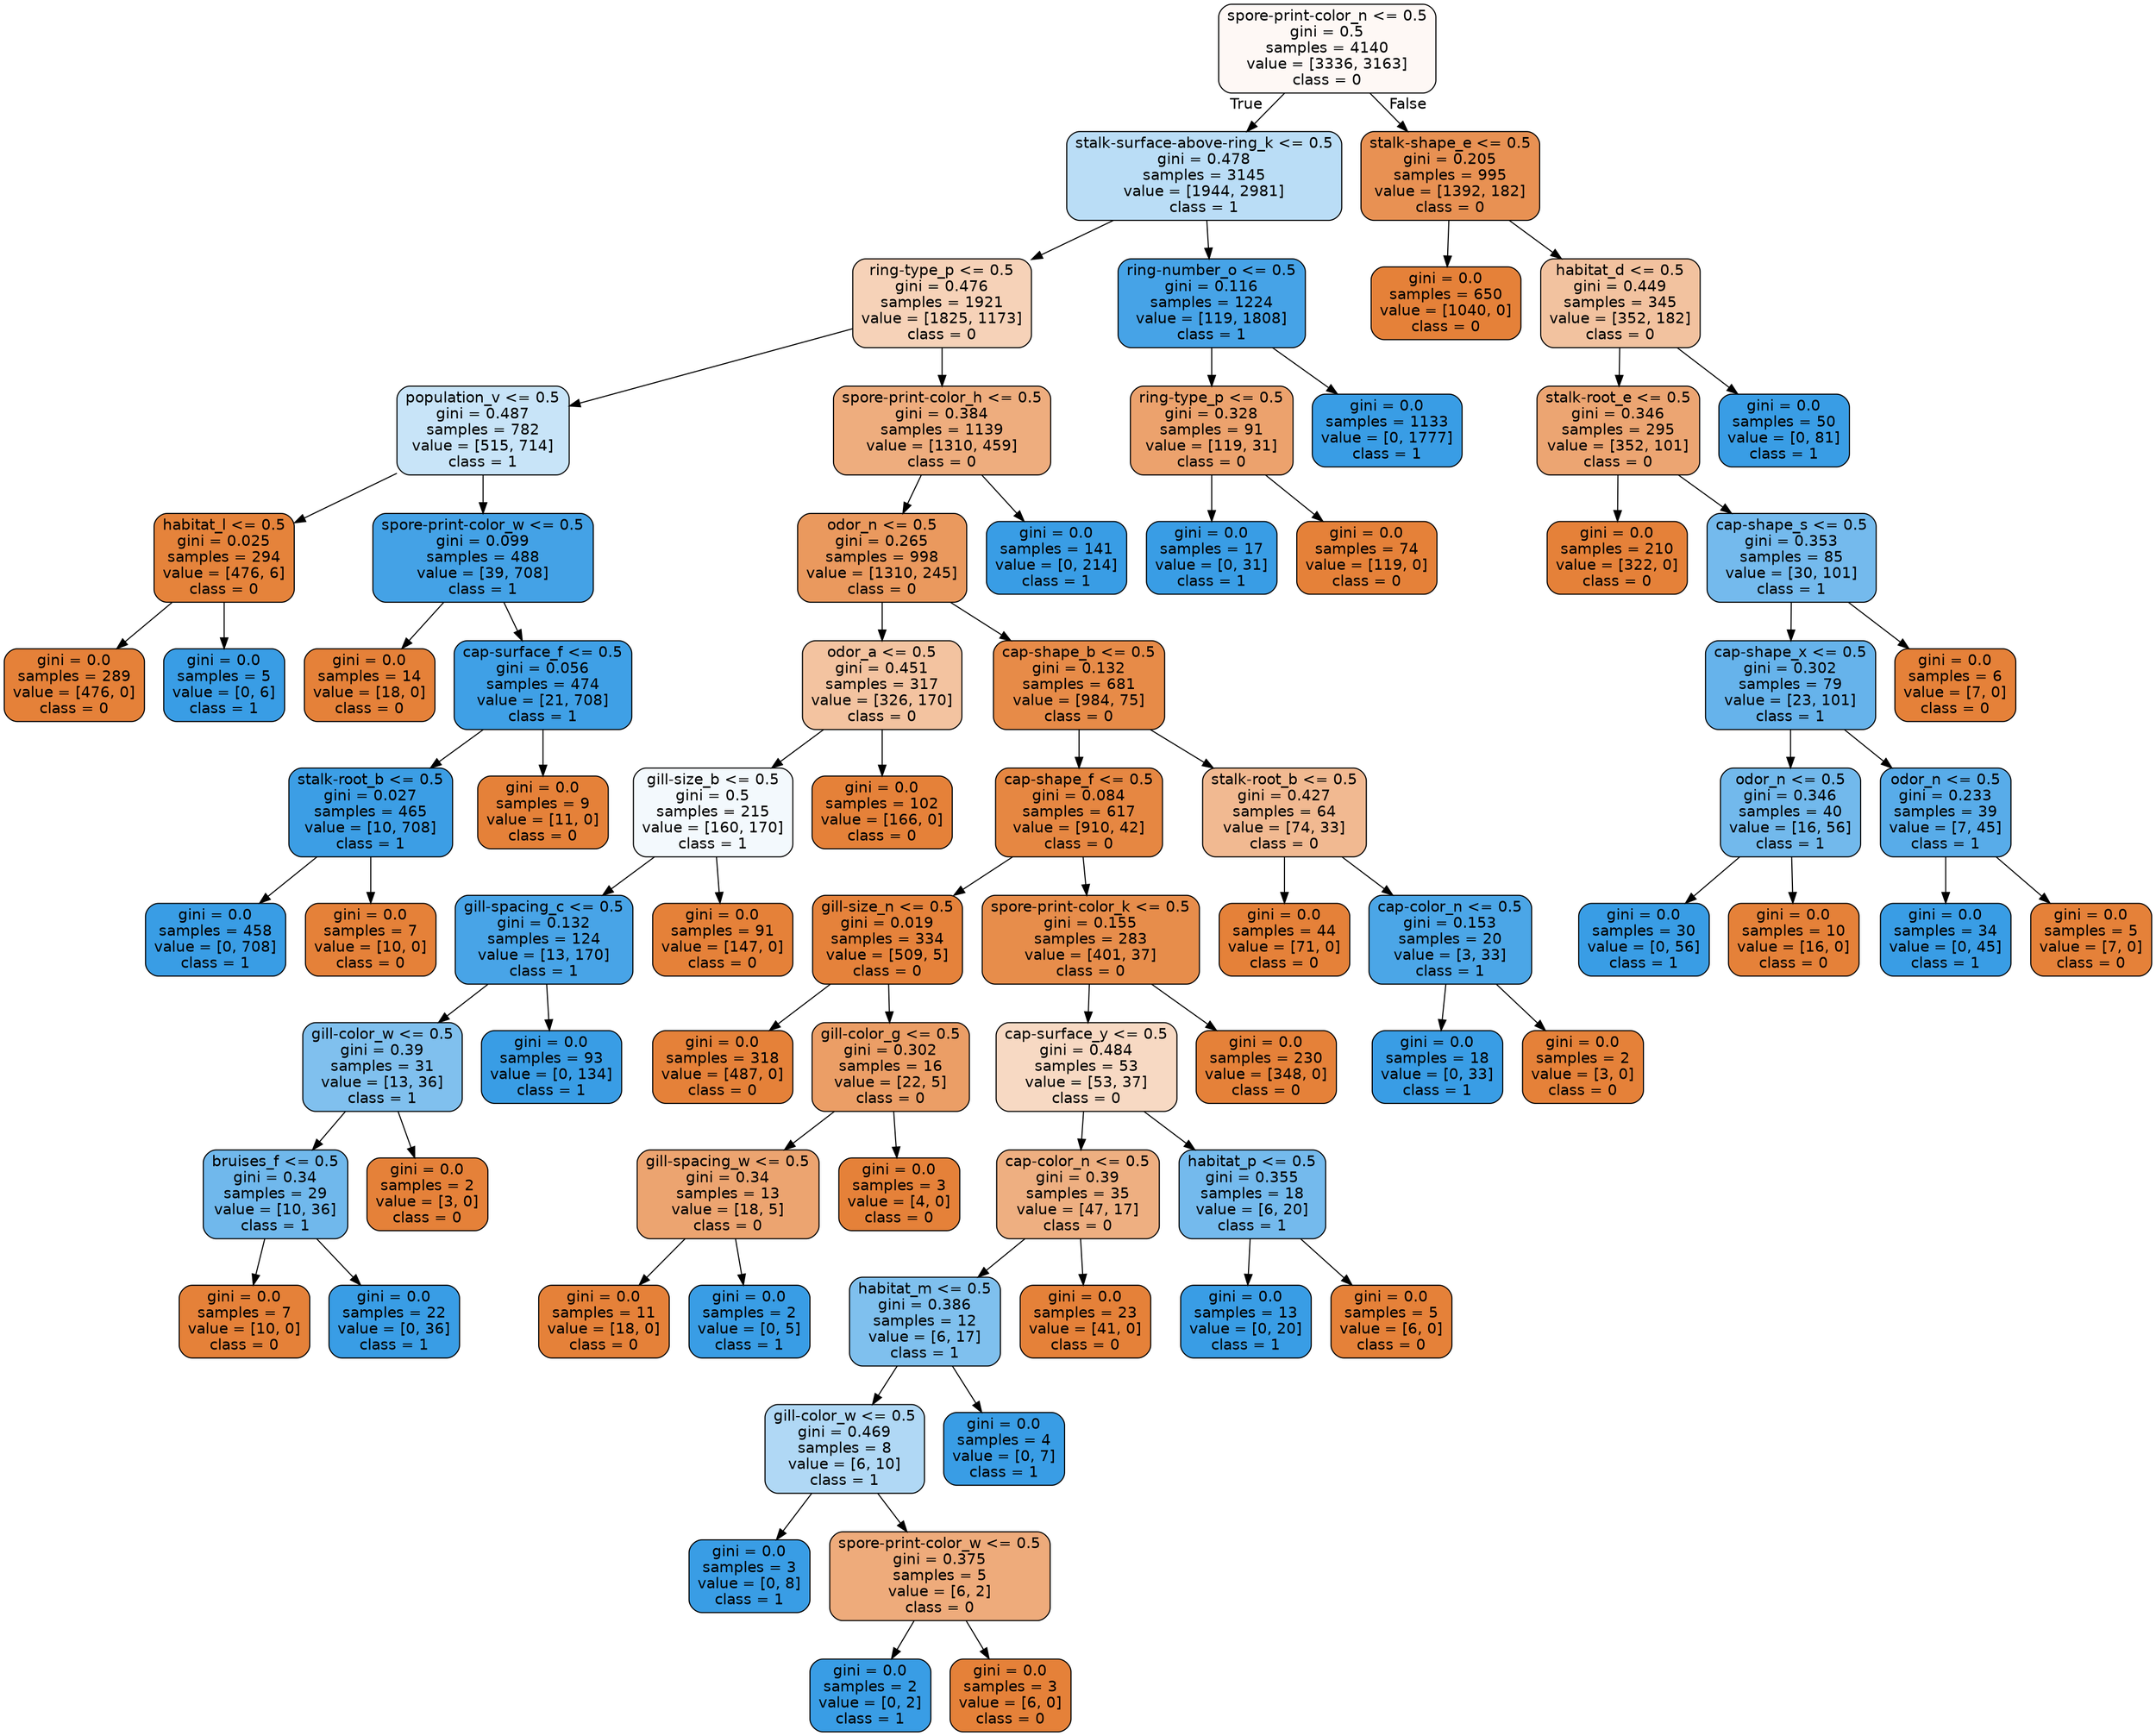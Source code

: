 digraph Tree {
node [shape=box, style="filled, rounded", color="black", fontname="helvetica"] ;
edge [fontname="helvetica"] ;
0 [label="spore-print-color_n <= 0.5\ngini = 0.5\nsamples = 4140\nvalue = [3336, 3163]\nclass = 0", fillcolor="#fef8f5"] ;
1 [label="stalk-surface-above-ring_k <= 0.5\ngini = 0.478\nsamples = 3145\nvalue = [1944, 2981]\nclass = 1", fillcolor="#baddf6"] ;
0 -> 1 [labeldistance=2.5, labelangle=45, headlabel="True"] ;
2 [label="ring-type_p <= 0.5\ngini = 0.476\nsamples = 1921\nvalue = [1825, 1173]\nclass = 0", fillcolor="#f6d2b8"] ;
1 -> 2 ;
3 [label="population_v <= 0.5\ngini = 0.487\nsamples = 782\nvalue = [515, 714]\nclass = 1", fillcolor="#c8e4f8"] ;
2 -> 3 ;
4 [label="habitat_l <= 0.5\ngini = 0.025\nsamples = 294\nvalue = [476, 6]\nclass = 0", fillcolor="#e5833b"] ;
3 -> 4 ;
5 [label="gini = 0.0\nsamples = 289\nvalue = [476, 0]\nclass = 0", fillcolor="#e58139"] ;
4 -> 5 ;
6 [label="gini = 0.0\nsamples = 5\nvalue = [0, 6]\nclass = 1", fillcolor="#399de5"] ;
4 -> 6 ;
7 [label="spore-print-color_w <= 0.5\ngini = 0.099\nsamples = 488\nvalue = [39, 708]\nclass = 1", fillcolor="#44a2e6"] ;
3 -> 7 ;
8 [label="gini = 0.0\nsamples = 14\nvalue = [18, 0]\nclass = 0", fillcolor="#e58139"] ;
7 -> 8 ;
9 [label="cap-surface_f <= 0.5\ngini = 0.056\nsamples = 474\nvalue = [21, 708]\nclass = 1", fillcolor="#3fa0e6"] ;
7 -> 9 ;
10 [label="stalk-root_b <= 0.5\ngini = 0.027\nsamples = 465\nvalue = [10, 708]\nclass = 1", fillcolor="#3c9ee5"] ;
9 -> 10 ;
11 [label="gini = 0.0\nsamples = 458\nvalue = [0, 708]\nclass = 1", fillcolor="#399de5"] ;
10 -> 11 ;
12 [label="gini = 0.0\nsamples = 7\nvalue = [10, 0]\nclass = 0", fillcolor="#e58139"] ;
10 -> 12 ;
13 [label="gini = 0.0\nsamples = 9\nvalue = [11, 0]\nclass = 0", fillcolor="#e58139"] ;
9 -> 13 ;
14 [label="spore-print-color_h <= 0.5\ngini = 0.384\nsamples = 1139\nvalue = [1310, 459]\nclass = 0", fillcolor="#eead7e"] ;
2 -> 14 ;
15 [label="odor_n <= 0.5\ngini = 0.265\nsamples = 998\nvalue = [1310, 245]\nclass = 0", fillcolor="#ea995e"] ;
14 -> 15 ;
16 [label="odor_a <= 0.5\ngini = 0.451\nsamples = 317\nvalue = [326, 170]\nclass = 0", fillcolor="#f3c3a0"] ;
15 -> 16 ;
17 [label="gill-size_b <= 0.5\ngini = 0.5\nsamples = 215\nvalue = [160, 170]\nclass = 1", fillcolor="#f3f9fd"] ;
16 -> 17 ;
18 [label="gill-spacing_c <= 0.5\ngini = 0.132\nsamples = 124\nvalue = [13, 170]\nclass = 1", fillcolor="#48a4e7"] ;
17 -> 18 ;
19 [label="gill-color_w <= 0.5\ngini = 0.39\nsamples = 31\nvalue = [13, 36]\nclass = 1", fillcolor="#80c0ee"] ;
18 -> 19 ;
20 [label="bruises_f <= 0.5\ngini = 0.34\nsamples = 29\nvalue = [10, 36]\nclass = 1", fillcolor="#70b8ec"] ;
19 -> 20 ;
21 [label="gini = 0.0\nsamples = 7\nvalue = [10, 0]\nclass = 0", fillcolor="#e58139"] ;
20 -> 21 ;
22 [label="gini = 0.0\nsamples = 22\nvalue = [0, 36]\nclass = 1", fillcolor="#399de5"] ;
20 -> 22 ;
23 [label="gini = 0.0\nsamples = 2\nvalue = [3, 0]\nclass = 0", fillcolor="#e58139"] ;
19 -> 23 ;
24 [label="gini = 0.0\nsamples = 93\nvalue = [0, 134]\nclass = 1", fillcolor="#399de5"] ;
18 -> 24 ;
25 [label="gini = 0.0\nsamples = 91\nvalue = [147, 0]\nclass = 0", fillcolor="#e58139"] ;
17 -> 25 ;
26 [label="gini = 0.0\nsamples = 102\nvalue = [166, 0]\nclass = 0", fillcolor="#e58139"] ;
16 -> 26 ;
27 [label="cap-shape_b <= 0.5\ngini = 0.132\nsamples = 681\nvalue = [984, 75]\nclass = 0", fillcolor="#e78b48"] ;
15 -> 27 ;
28 [label="cap-shape_f <= 0.5\ngini = 0.084\nsamples = 617\nvalue = [910, 42]\nclass = 0", fillcolor="#e68742"] ;
27 -> 28 ;
29 [label="gill-size_n <= 0.5\ngini = 0.019\nsamples = 334\nvalue = [509, 5]\nclass = 0", fillcolor="#e5823b"] ;
28 -> 29 ;
30 [label="gini = 0.0\nsamples = 318\nvalue = [487, 0]\nclass = 0", fillcolor="#e58139"] ;
29 -> 30 ;
31 [label="gill-color_g <= 0.5\ngini = 0.302\nsamples = 16\nvalue = [22, 5]\nclass = 0", fillcolor="#eb9e66"] ;
29 -> 31 ;
32 [label="gill-spacing_w <= 0.5\ngini = 0.34\nsamples = 13\nvalue = [18, 5]\nclass = 0", fillcolor="#eca470"] ;
31 -> 32 ;
33 [label="gini = 0.0\nsamples = 11\nvalue = [18, 0]\nclass = 0", fillcolor="#e58139"] ;
32 -> 33 ;
34 [label="gini = 0.0\nsamples = 2\nvalue = [0, 5]\nclass = 1", fillcolor="#399de5"] ;
32 -> 34 ;
35 [label="gini = 0.0\nsamples = 3\nvalue = [4, 0]\nclass = 0", fillcolor="#e58139"] ;
31 -> 35 ;
36 [label="spore-print-color_k <= 0.5\ngini = 0.155\nsamples = 283\nvalue = [401, 37]\nclass = 0", fillcolor="#e78d4b"] ;
28 -> 36 ;
37 [label="cap-surface_y <= 0.5\ngini = 0.484\nsamples = 53\nvalue = [53, 37]\nclass = 0", fillcolor="#f7d9c3"] ;
36 -> 37 ;
38 [label="cap-color_n <= 0.5\ngini = 0.39\nsamples = 35\nvalue = [47, 17]\nclass = 0", fillcolor="#eeaf81"] ;
37 -> 38 ;
39 [label="habitat_m <= 0.5\ngini = 0.386\nsamples = 12\nvalue = [6, 17]\nclass = 1", fillcolor="#7fc0ee"] ;
38 -> 39 ;
40 [label="gill-color_w <= 0.5\ngini = 0.469\nsamples = 8\nvalue = [6, 10]\nclass = 1", fillcolor="#b0d8f5"] ;
39 -> 40 ;
41 [label="gini = 0.0\nsamples = 3\nvalue = [0, 8]\nclass = 1", fillcolor="#399de5"] ;
40 -> 41 ;
42 [label="spore-print-color_w <= 0.5\ngini = 0.375\nsamples = 5\nvalue = [6, 2]\nclass = 0", fillcolor="#eeab7b"] ;
40 -> 42 ;
43 [label="gini = 0.0\nsamples = 2\nvalue = [0, 2]\nclass = 1", fillcolor="#399de5"] ;
42 -> 43 ;
44 [label="gini = 0.0\nsamples = 3\nvalue = [6, 0]\nclass = 0", fillcolor="#e58139"] ;
42 -> 44 ;
45 [label="gini = 0.0\nsamples = 4\nvalue = [0, 7]\nclass = 1", fillcolor="#399de5"] ;
39 -> 45 ;
46 [label="gini = 0.0\nsamples = 23\nvalue = [41, 0]\nclass = 0", fillcolor="#e58139"] ;
38 -> 46 ;
47 [label="habitat_p <= 0.5\ngini = 0.355\nsamples = 18\nvalue = [6, 20]\nclass = 1", fillcolor="#74baed"] ;
37 -> 47 ;
48 [label="gini = 0.0\nsamples = 13\nvalue = [0, 20]\nclass = 1", fillcolor="#399de5"] ;
47 -> 48 ;
49 [label="gini = 0.0\nsamples = 5\nvalue = [6, 0]\nclass = 0", fillcolor="#e58139"] ;
47 -> 49 ;
50 [label="gini = 0.0\nsamples = 230\nvalue = [348, 0]\nclass = 0", fillcolor="#e58139"] ;
36 -> 50 ;
51 [label="stalk-root_b <= 0.5\ngini = 0.427\nsamples = 64\nvalue = [74, 33]\nclass = 0", fillcolor="#f1b991"] ;
27 -> 51 ;
52 [label="gini = 0.0\nsamples = 44\nvalue = [71, 0]\nclass = 0", fillcolor="#e58139"] ;
51 -> 52 ;
53 [label="cap-color_n <= 0.5\ngini = 0.153\nsamples = 20\nvalue = [3, 33]\nclass = 1", fillcolor="#4ba6e7"] ;
51 -> 53 ;
54 [label="gini = 0.0\nsamples = 18\nvalue = [0, 33]\nclass = 1", fillcolor="#399de5"] ;
53 -> 54 ;
55 [label="gini = 0.0\nsamples = 2\nvalue = [3, 0]\nclass = 0", fillcolor="#e58139"] ;
53 -> 55 ;
56 [label="gini = 0.0\nsamples = 141\nvalue = [0, 214]\nclass = 1", fillcolor="#399de5"] ;
14 -> 56 ;
57 [label="ring-number_o <= 0.5\ngini = 0.116\nsamples = 1224\nvalue = [119, 1808]\nclass = 1", fillcolor="#46a3e7"] ;
1 -> 57 ;
58 [label="ring-type_p <= 0.5\ngini = 0.328\nsamples = 91\nvalue = [119, 31]\nclass = 0", fillcolor="#eca26d"] ;
57 -> 58 ;
59 [label="gini = 0.0\nsamples = 17\nvalue = [0, 31]\nclass = 1", fillcolor="#399de5"] ;
58 -> 59 ;
60 [label="gini = 0.0\nsamples = 74\nvalue = [119, 0]\nclass = 0", fillcolor="#e58139"] ;
58 -> 60 ;
61 [label="gini = 0.0\nsamples = 1133\nvalue = [0, 1777]\nclass = 1", fillcolor="#399de5"] ;
57 -> 61 ;
62 [label="stalk-shape_e <= 0.5\ngini = 0.205\nsamples = 995\nvalue = [1392, 182]\nclass = 0", fillcolor="#e89153"] ;
0 -> 62 [labeldistance=2.5, labelangle=-45, headlabel="False"] ;
63 [label="gini = 0.0\nsamples = 650\nvalue = [1040, 0]\nclass = 0", fillcolor="#e58139"] ;
62 -> 63 ;
64 [label="habitat_d <= 0.5\ngini = 0.449\nsamples = 345\nvalue = [352, 182]\nclass = 0", fillcolor="#f2c29f"] ;
62 -> 64 ;
65 [label="stalk-root_e <= 0.5\ngini = 0.346\nsamples = 295\nvalue = [352, 101]\nclass = 0", fillcolor="#eca572"] ;
64 -> 65 ;
66 [label="gini = 0.0\nsamples = 210\nvalue = [322, 0]\nclass = 0", fillcolor="#e58139"] ;
65 -> 66 ;
67 [label="cap-shape_s <= 0.5\ngini = 0.353\nsamples = 85\nvalue = [30, 101]\nclass = 1", fillcolor="#74baed"] ;
65 -> 67 ;
68 [label="cap-shape_x <= 0.5\ngini = 0.302\nsamples = 79\nvalue = [23, 101]\nclass = 1", fillcolor="#66b3eb"] ;
67 -> 68 ;
69 [label="odor_n <= 0.5\ngini = 0.346\nsamples = 40\nvalue = [16, 56]\nclass = 1", fillcolor="#72b9ec"] ;
68 -> 69 ;
70 [label="gini = 0.0\nsamples = 30\nvalue = [0, 56]\nclass = 1", fillcolor="#399de5"] ;
69 -> 70 ;
71 [label="gini = 0.0\nsamples = 10\nvalue = [16, 0]\nclass = 0", fillcolor="#e58139"] ;
69 -> 71 ;
72 [label="odor_n <= 0.5\ngini = 0.233\nsamples = 39\nvalue = [7, 45]\nclass = 1", fillcolor="#58ace9"] ;
68 -> 72 ;
73 [label="gini = 0.0\nsamples = 34\nvalue = [0, 45]\nclass = 1", fillcolor="#399de5"] ;
72 -> 73 ;
74 [label="gini = 0.0\nsamples = 5\nvalue = [7, 0]\nclass = 0", fillcolor="#e58139"] ;
72 -> 74 ;
75 [label="gini = 0.0\nsamples = 6\nvalue = [7, 0]\nclass = 0", fillcolor="#e58139"] ;
67 -> 75 ;
76 [label="gini = 0.0\nsamples = 50\nvalue = [0, 81]\nclass = 1", fillcolor="#399de5"] ;
64 -> 76 ;
}